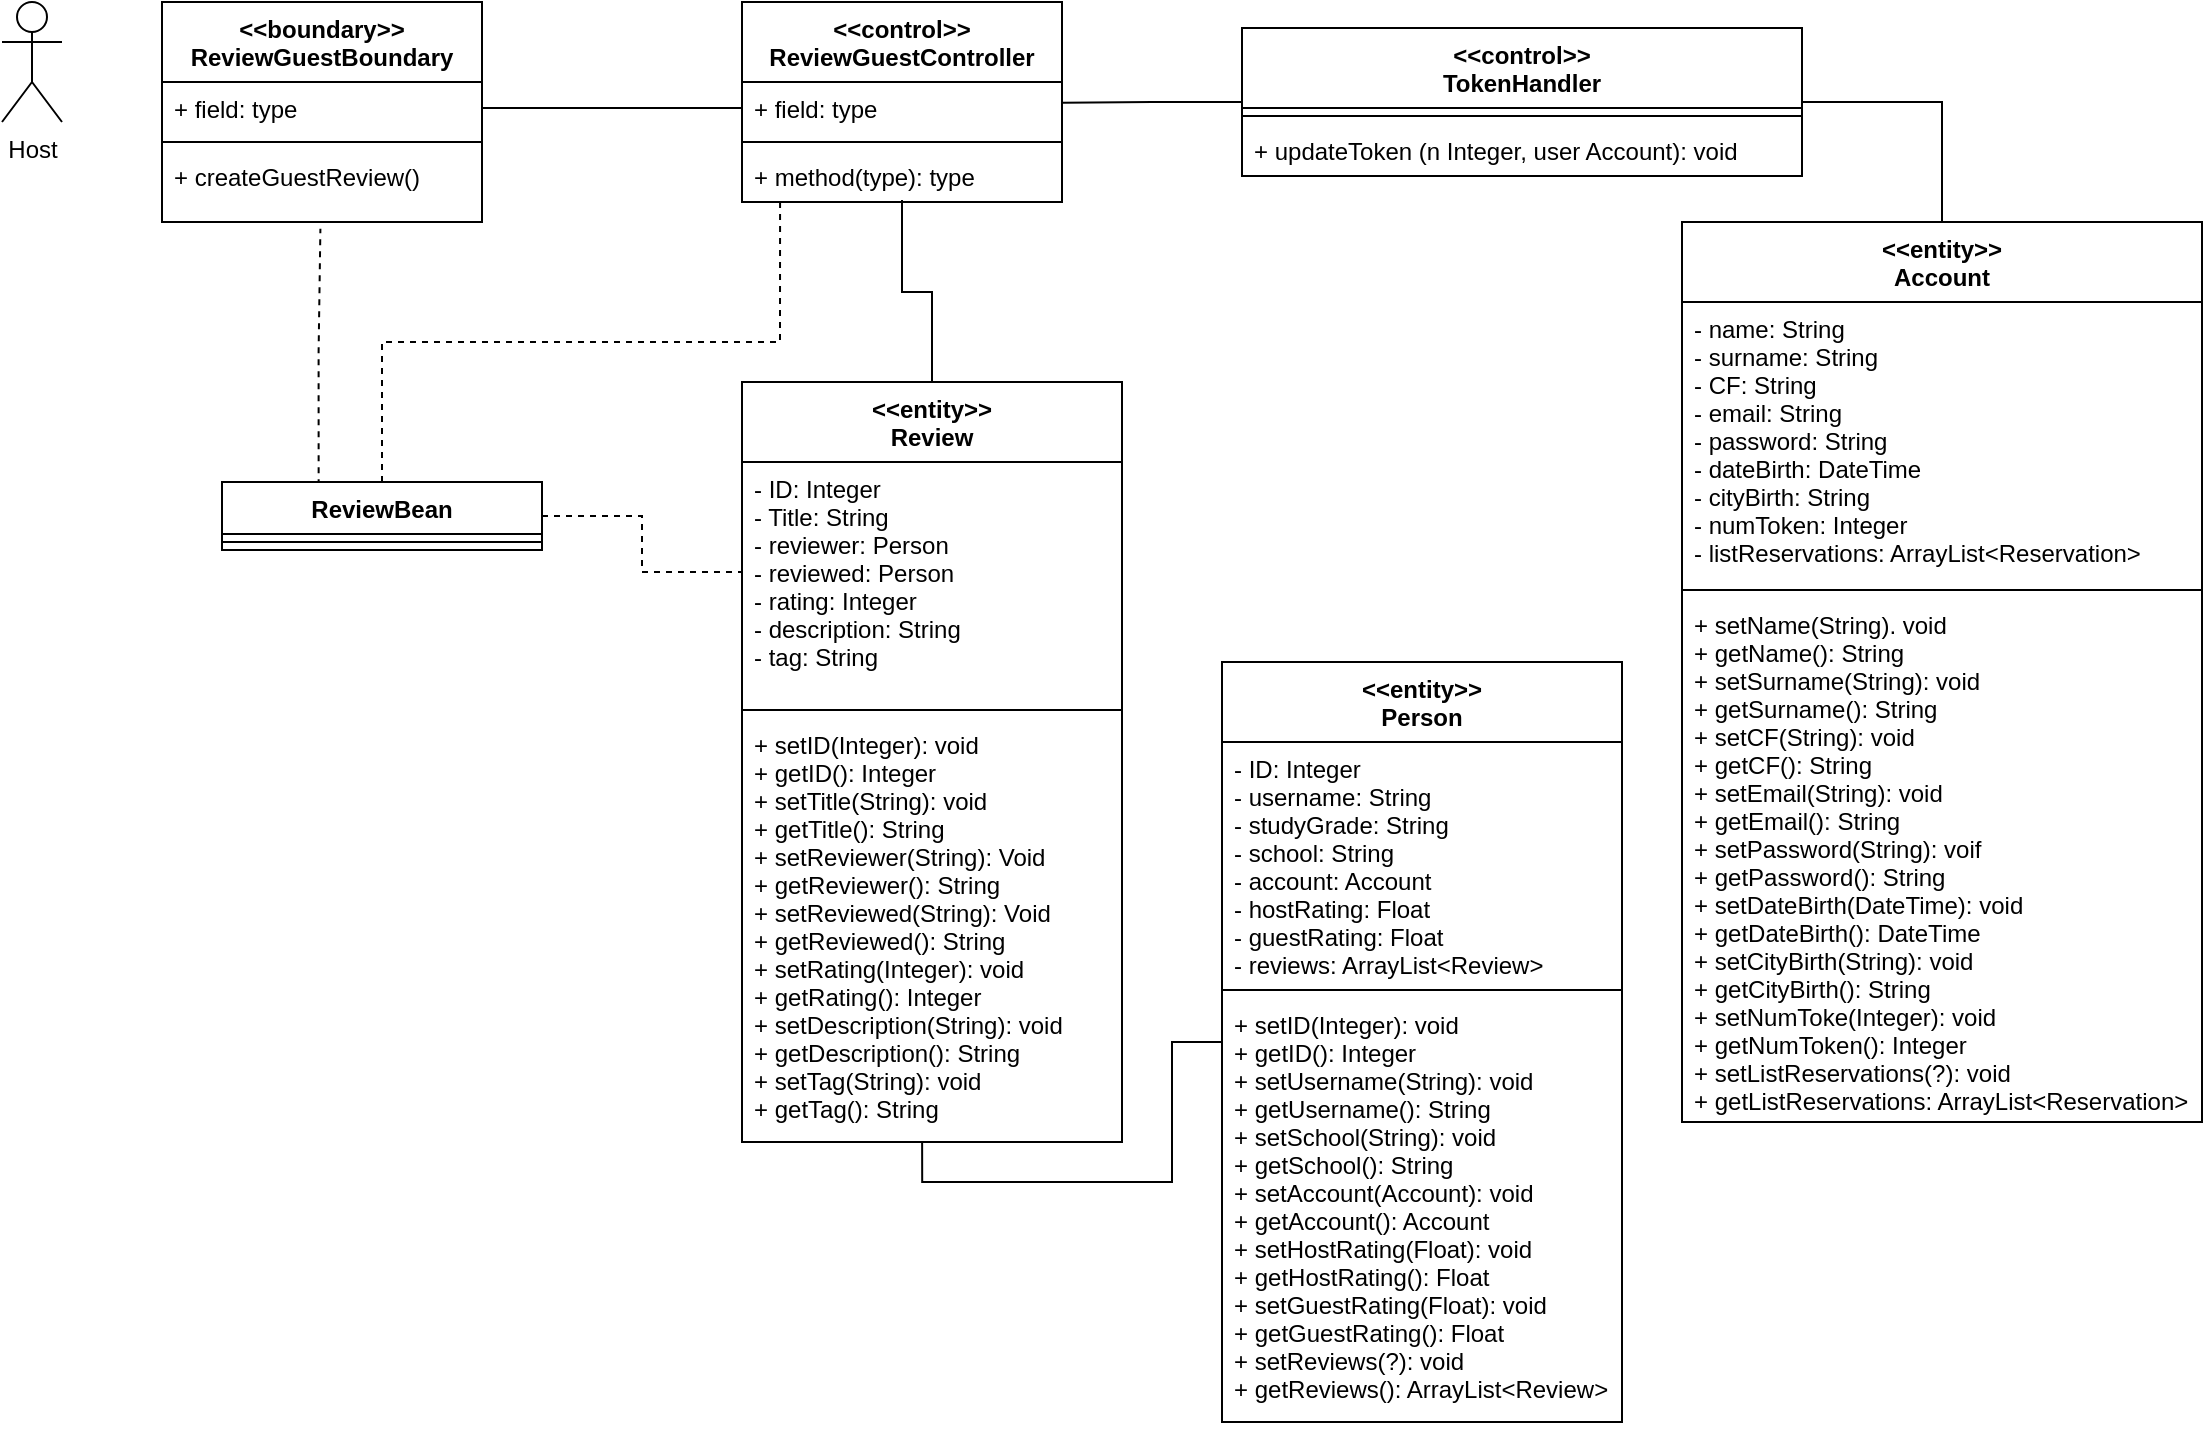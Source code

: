 <mxfile version="14.0.0" type="github">
  <diagram id="09jijmmeEL49xiMSb2o-" name="Page-1">
    <mxGraphModel dx="813" dy="435" grid="1" gridSize="10" guides="1" tooltips="1" connect="1" arrows="1" fold="1" page="1" pageScale="1" pageWidth="1169" pageHeight="827" math="0" shadow="0">
      <root>
        <mxCell id="0" />
        <mxCell id="1" parent="0" />
        <mxCell id="azgZVP3SlxSUQeGXQB0S-8" style="edgeStyle=orthogonalEdgeStyle;rounded=0;orthogonalLoop=1;jettySize=auto;html=1;exitX=0.5;exitY=0;exitDx=0;exitDy=0;entryX=0.119;entryY=1;entryDx=0;entryDy=0;entryPerimeter=0;dashed=1;endArrow=none;endFill=0;" parent="1" source="6y5-j5oU-ejzdj9n5piP-13" target="6y5-j5oU-ejzdj9n5piP-25" edge="1">
          <mxGeometry relative="1" as="geometry" />
        </mxCell>
        <mxCell id="azgZVP3SlxSUQeGXQB0S-10" style="edgeStyle=orthogonalEdgeStyle;rounded=0;orthogonalLoop=1;jettySize=auto;html=1;exitX=1;exitY=0.5;exitDx=0;exitDy=0;entryX=0;entryY=0.25;entryDx=0;entryDy=0;dashed=1;endArrow=none;endFill=0;" parent="1" source="6y5-j5oU-ejzdj9n5piP-13" target="6y5-j5oU-ejzdj9n5piP-26" edge="1">
          <mxGeometry relative="1" as="geometry" />
        </mxCell>
        <mxCell id="tryqEvxCuokcx-yUOfCh-1" style="edgeStyle=orthogonalEdgeStyle;rounded=0;orthogonalLoop=1;jettySize=auto;html=1;entryX=0.495;entryY=1.093;entryDx=0;entryDy=0;entryPerimeter=0;dashed=1;endArrow=none;endFill=0;exitX=0.302;exitY=0.049;exitDx=0;exitDy=0;exitPerimeter=0;" parent="1" source="6y5-j5oU-ejzdj9n5piP-13" target="6y5-j5oU-ejzdj9n5piP-21" edge="1">
          <mxGeometry relative="1" as="geometry">
            <Array as="points">
              <mxPoint x="188" y="225" />
              <mxPoint x="189" y="225" />
            </Array>
          </mxGeometry>
        </mxCell>
        <mxCell id="6y5-j5oU-ejzdj9n5piP-13" value="ReviewBean" style="swimlane;fontStyle=1;align=center;verticalAlign=top;childLayout=stackLayout;horizontal=1;startSize=26;horizontalStack=0;resizeParent=1;resizeParentMax=0;resizeLast=0;collapsible=1;marginBottom=0;" parent="1" vertex="1">
          <mxGeometry x="140" y="290" width="160" height="34" as="geometry" />
        </mxCell>
        <mxCell id="6y5-j5oU-ejzdj9n5piP-15" value="" style="line;strokeWidth=1;fillColor=none;align=left;verticalAlign=middle;spacingTop=-1;spacingLeft=3;spacingRight=3;rotatable=0;labelPosition=right;points=[];portConstraint=eastwest;" parent="6y5-j5oU-ejzdj9n5piP-13" vertex="1">
          <mxGeometry y="26" width="160" height="8" as="geometry" />
        </mxCell>
        <mxCell id="6y5-j5oU-ejzdj9n5piP-17" value="Host" style="shape=umlActor;verticalLabelPosition=bottom;verticalAlign=top;html=1;outlineConnect=0;" parent="1" vertex="1">
          <mxGeometry x="30" y="50" width="30" height="60" as="geometry" />
        </mxCell>
        <mxCell id="6y5-j5oU-ejzdj9n5piP-18" value="&lt;&lt;boundary&gt;&gt;&#xa;ReviewGuestBoundary" style="swimlane;fontStyle=1;align=center;verticalAlign=top;childLayout=stackLayout;horizontal=1;startSize=40;horizontalStack=0;resizeParent=1;resizeParentMax=0;resizeLast=0;collapsible=1;marginBottom=0;" parent="1" vertex="1">
          <mxGeometry x="110" y="50" width="160" height="110" as="geometry" />
        </mxCell>
        <mxCell id="6y5-j5oU-ejzdj9n5piP-19" value="+ field: type" style="text;strokeColor=none;fillColor=none;align=left;verticalAlign=top;spacingLeft=4;spacingRight=4;overflow=hidden;rotatable=0;points=[[0,0.5],[1,0.5]];portConstraint=eastwest;" parent="6y5-j5oU-ejzdj9n5piP-18" vertex="1">
          <mxGeometry y="40" width="160" height="26" as="geometry" />
        </mxCell>
        <mxCell id="6y5-j5oU-ejzdj9n5piP-20" value="" style="line;strokeWidth=1;fillColor=none;align=left;verticalAlign=middle;spacingTop=-1;spacingLeft=3;spacingRight=3;rotatable=0;labelPosition=right;points=[];portConstraint=eastwest;" parent="6y5-j5oU-ejzdj9n5piP-18" vertex="1">
          <mxGeometry y="66" width="160" height="8" as="geometry" />
        </mxCell>
        <mxCell id="6y5-j5oU-ejzdj9n5piP-21" value="+ createGuestReview()" style="text;strokeColor=none;fillColor=none;align=left;verticalAlign=top;spacingLeft=4;spacingRight=4;overflow=hidden;rotatable=0;points=[[0,0.5],[1,0.5]];portConstraint=eastwest;" parent="6y5-j5oU-ejzdj9n5piP-18" vertex="1">
          <mxGeometry y="74" width="160" height="36" as="geometry" />
        </mxCell>
        <mxCell id="6y5-j5oU-ejzdj9n5piP-22" value="&lt;&lt;control&gt;&gt;&#xa;ReviewGuestController" style="swimlane;fontStyle=1;align=center;verticalAlign=top;childLayout=stackLayout;horizontal=1;startSize=40;horizontalStack=0;resizeParent=1;resizeParentMax=0;resizeLast=0;collapsible=1;marginBottom=0;" parent="1" vertex="1">
          <mxGeometry x="400" y="50" width="160" height="100" as="geometry" />
        </mxCell>
        <mxCell id="6y5-j5oU-ejzdj9n5piP-23" value="+ field: type" style="text;strokeColor=none;fillColor=none;align=left;verticalAlign=top;spacingLeft=4;spacingRight=4;overflow=hidden;rotatable=0;points=[[0,0.5],[1,0.5]];portConstraint=eastwest;" parent="6y5-j5oU-ejzdj9n5piP-22" vertex="1">
          <mxGeometry y="40" width="160" height="26" as="geometry" />
        </mxCell>
        <mxCell id="6y5-j5oU-ejzdj9n5piP-24" value="" style="line;strokeWidth=1;fillColor=none;align=left;verticalAlign=middle;spacingTop=-1;spacingLeft=3;spacingRight=3;rotatable=0;labelPosition=right;points=[];portConstraint=eastwest;" parent="6y5-j5oU-ejzdj9n5piP-22" vertex="1">
          <mxGeometry y="66" width="160" height="8" as="geometry" />
        </mxCell>
        <mxCell id="6y5-j5oU-ejzdj9n5piP-25" value="+ method(type): type" style="text;strokeColor=none;fillColor=none;align=left;verticalAlign=top;spacingLeft=4;spacingRight=4;overflow=hidden;rotatable=0;points=[[0,0.5],[1,0.5]];portConstraint=eastwest;" parent="6y5-j5oU-ejzdj9n5piP-22" vertex="1">
          <mxGeometry y="74" width="160" height="26" as="geometry" />
        </mxCell>
        <mxCell id="azgZVP3SlxSUQeGXQB0S-11" style="edgeStyle=orthogonalEdgeStyle;rounded=0;orthogonalLoop=1;jettySize=auto;html=1;entryX=0.5;entryY=0.962;entryDx=0;entryDy=0;entryPerimeter=0;endArrow=none;endFill=0;" parent="1" source="6y5-j5oU-ejzdj9n5piP-26" target="6y5-j5oU-ejzdj9n5piP-25" edge="1">
          <mxGeometry relative="1" as="geometry" />
        </mxCell>
        <mxCell id="6y5-j5oU-ejzdj9n5piP-26" value="&lt;&lt;entity&gt;&gt;&#xa;Review" style="swimlane;fontStyle=1;align=center;verticalAlign=top;childLayout=stackLayout;horizontal=1;startSize=40;horizontalStack=0;resizeParent=1;resizeParentMax=0;resizeLast=0;collapsible=1;marginBottom=0;" parent="1" vertex="1">
          <mxGeometry x="400" y="240" width="190" height="380" as="geometry" />
        </mxCell>
        <mxCell id="6y5-j5oU-ejzdj9n5piP-27" value="- ID: Integer&#xa;- Title: String&#xa;- reviewer: Person&#xa;- reviewed: Person&#xa;- rating: Integer&#xa;- description: String&#xa;- tag: String" style="text;strokeColor=none;fillColor=none;align=left;verticalAlign=top;spacingLeft=4;spacingRight=4;overflow=hidden;rotatable=0;points=[[0,0.5],[1,0.5]];portConstraint=eastwest;" parent="6y5-j5oU-ejzdj9n5piP-26" vertex="1">
          <mxGeometry y="40" width="190" height="120" as="geometry" />
        </mxCell>
        <mxCell id="6y5-j5oU-ejzdj9n5piP-28" value="" style="line;strokeWidth=1;fillColor=none;align=left;verticalAlign=middle;spacingTop=-1;spacingLeft=3;spacingRight=3;rotatable=0;labelPosition=right;points=[];portConstraint=eastwest;" parent="6y5-j5oU-ejzdj9n5piP-26" vertex="1">
          <mxGeometry y="160" width="190" height="8" as="geometry" />
        </mxCell>
        <mxCell id="6y5-j5oU-ejzdj9n5piP-29" value="+ setID(Integer): void&#xa;+ getID(): Integer&#xa;+ setTitle(String): void&#xa;+ getTitle(): String&#xa;+ setReviewer(String): Void&#xa;+ getReviewer(): String&#xa;+ setReviewed(String): Void&#xa;+ getReviewed(): String&#xa;+ setRating(Integer): void&#xa;+ getRating(): Integer&#xa;+ setDescription(String): void&#xa;+ getDescription(): String&#xa;+ setTag(String): void&#xa;+ getTag(): String " style="text;strokeColor=none;fillColor=none;align=left;verticalAlign=top;spacingLeft=4;spacingRight=4;overflow=hidden;rotatable=0;points=[[0,0.5],[1,0.5]];portConstraint=eastwest;" parent="6y5-j5oU-ejzdj9n5piP-26" vertex="1">
          <mxGeometry y="168" width="190" height="212" as="geometry" />
        </mxCell>
        <mxCell id="6y5-j5oU-ejzdj9n5piP-34" style="edgeStyle=orthogonalEdgeStyle;rounded=0;orthogonalLoop=1;jettySize=auto;html=1;exitX=1;exitY=0.5;exitDx=0;exitDy=0;entryX=0;entryY=0.5;entryDx=0;entryDy=0;endArrow=none;endFill=0;" parent="1" source="6y5-j5oU-ejzdj9n5piP-19" target="6y5-j5oU-ejzdj9n5piP-23" edge="1">
          <mxGeometry relative="1" as="geometry" />
        </mxCell>
        <mxCell id="ZXi7v5mZqudAjZinb70H-20" style="edgeStyle=orthogonalEdgeStyle;rounded=0;orthogonalLoop=1;jettySize=auto;html=1;entryX=0.474;entryY=1;entryDx=0;entryDy=0;entryPerimeter=0;endArrow=none;endFill=0;" edge="1" parent="1" source="ZXi7v5mZqudAjZinb70H-1" target="6y5-j5oU-ejzdj9n5piP-29">
          <mxGeometry relative="1" as="geometry" />
        </mxCell>
        <mxCell id="ZXi7v5mZqudAjZinb70H-1" value="&lt;&lt;entity&gt;&gt;&#xa;Person" style="swimlane;fontStyle=1;align=center;verticalAlign=top;childLayout=stackLayout;horizontal=1;startSize=40;horizontalStack=0;resizeParent=1;resizeParentMax=0;resizeLast=0;collapsible=1;marginBottom=0;" vertex="1" parent="1">
          <mxGeometry x="640" y="380" width="200" height="380" as="geometry" />
        </mxCell>
        <mxCell id="ZXi7v5mZqudAjZinb70H-2" value="- ID: Integer&#xa;- username: String&#xa;- studyGrade: String&#xa;- school: String&#xa;- account: Account&#xa;- hostRating: Float&#xa;- guestRating: Float&#xa;- reviews: ArrayList&lt;Review&gt;" style="text;strokeColor=none;fillColor=none;align=left;verticalAlign=top;spacingLeft=4;spacingRight=4;overflow=hidden;rotatable=0;points=[[0,0.5],[1,0.5]];portConstraint=eastwest;" vertex="1" parent="ZXi7v5mZqudAjZinb70H-1">
          <mxGeometry y="40" width="200" height="120" as="geometry" />
        </mxCell>
        <mxCell id="ZXi7v5mZqudAjZinb70H-3" value="" style="line;strokeWidth=1;fillColor=none;align=left;verticalAlign=middle;spacingTop=-1;spacingLeft=3;spacingRight=3;rotatable=0;labelPosition=right;points=[];portConstraint=eastwest;" vertex="1" parent="ZXi7v5mZqudAjZinb70H-1">
          <mxGeometry y="160" width="200" height="8" as="geometry" />
        </mxCell>
        <mxCell id="ZXi7v5mZqudAjZinb70H-4" value="+ setID(Integer): void&#xa;+ getID(): Integer&#xa;+ setUsername(String): void&#xa;+ getUsername(): String&#xa;+ setSchool(String): void&#xa;+ getSchool(): String&#xa;+ setAccount(Account): void&#xa;+ getAccount(): Account&#xa;+ setHostRating(Float): void&#xa;+ getHostRating(): Float&#xa;+ setGuestRating(Float): void&#xa;+ getGuestRating(): Float&#xa;+ setReviews(?): void&#xa;+ getReviews(): ArrayList&lt;Review&gt;" style="text;strokeColor=none;fillColor=none;align=left;verticalAlign=top;spacingLeft=4;spacingRight=4;overflow=hidden;rotatable=0;points=[[0,0.5],[1,0.5]];portConstraint=eastwest;" vertex="1" parent="ZXi7v5mZqudAjZinb70H-1">
          <mxGeometry y="168" width="200" height="212" as="geometry" />
        </mxCell>
        <mxCell id="ZXi7v5mZqudAjZinb70H-19" style="edgeStyle=orthogonalEdgeStyle;rounded=0;orthogonalLoop=1;jettySize=auto;html=1;entryX=1;entryY=0.5;entryDx=0;entryDy=0;endArrow=none;endFill=0;" edge="1" parent="1" source="ZXi7v5mZqudAjZinb70H-7" target="ZXi7v5mZqudAjZinb70H-12">
          <mxGeometry relative="1" as="geometry" />
        </mxCell>
        <mxCell id="ZXi7v5mZqudAjZinb70H-7" value="&lt;&lt;entity&gt;&gt;&#xa;Account" style="swimlane;fontStyle=1;align=center;verticalAlign=top;childLayout=stackLayout;horizontal=1;startSize=40;horizontalStack=0;resizeParent=1;resizeParentMax=0;resizeLast=0;collapsible=1;marginBottom=0;" vertex="1" parent="1">
          <mxGeometry x="870" y="160" width="260" height="450" as="geometry" />
        </mxCell>
        <mxCell id="ZXi7v5mZqudAjZinb70H-8" value="- name: String&#xa;- surname: String&#xa;- CF: String&#xa;- email: String&#xa;- password: String&#xa;- dateBirth: DateTime&#xa;- cityBirth: String&#xa;- numToken: Integer&#xa;- listReservations: ArrayList&lt;Reservation&gt;" style="text;strokeColor=none;fillColor=none;align=left;verticalAlign=top;spacingLeft=4;spacingRight=4;overflow=hidden;rotatable=0;points=[[0,0.5],[1,0.5]];portConstraint=eastwest;" vertex="1" parent="ZXi7v5mZqudAjZinb70H-7">
          <mxGeometry y="40" width="260" height="140" as="geometry" />
        </mxCell>
        <mxCell id="ZXi7v5mZqudAjZinb70H-9" value="" style="line;strokeWidth=1;fillColor=none;align=left;verticalAlign=middle;spacingTop=-1;spacingLeft=3;spacingRight=3;rotatable=0;labelPosition=right;points=[];portConstraint=eastwest;" vertex="1" parent="ZXi7v5mZqudAjZinb70H-7">
          <mxGeometry y="180" width="260" height="8" as="geometry" />
        </mxCell>
        <mxCell id="ZXi7v5mZqudAjZinb70H-10" value="+ setName(String). void&#xa;+ getName(): String&#xa;+ setSurname(String): void&#xa;+ getSurname(): String&#xa;+ setCF(String): void&#xa;+ getCF(): String&#xa;+ setEmail(String): void&#xa;+ getEmail(): String&#xa;+ setPassword(String): voif&#xa;+ getPassword(): String&#xa;+ setDateBirth(DateTime): void&#xa;+ getDateBirth(): DateTime&#xa;+ setCityBirth(String): void&#xa;+ getCityBirth(): String&#xa;+ setNumToke(Integer): void&#xa;+ getNumToken(): Integer&#xa;+ setListReservations(?): void&#xa;+ getListReservations: ArrayList&lt;Reservation&gt;&#xa;&#xa;" style="text;strokeColor=none;fillColor=none;align=left;verticalAlign=top;spacingLeft=4;spacingRight=4;overflow=hidden;rotatable=0;points=[[0,0.5],[1,0.5]];portConstraint=eastwest;" vertex="1" parent="ZXi7v5mZqudAjZinb70H-7">
          <mxGeometry y="188" width="260" height="262" as="geometry" />
        </mxCell>
        <mxCell id="ZXi7v5mZqudAjZinb70H-16" style="edgeStyle=orthogonalEdgeStyle;rounded=0;orthogonalLoop=1;jettySize=auto;html=1;entryX=1.001;entryY=0.397;entryDx=0;entryDy=0;entryPerimeter=0;endArrow=none;endFill=0;" edge="1" parent="1" source="ZXi7v5mZqudAjZinb70H-12" target="6y5-j5oU-ejzdj9n5piP-23">
          <mxGeometry relative="1" as="geometry" />
        </mxCell>
        <mxCell id="ZXi7v5mZqudAjZinb70H-12" value="&lt;&lt;control&gt;&gt;&#xa;TokenHandler" style="swimlane;fontStyle=1;align=center;verticalAlign=top;childLayout=stackLayout;horizontal=1;startSize=40;horizontalStack=0;resizeParent=1;resizeParentMax=0;resizeLast=0;collapsible=1;marginBottom=0;" vertex="1" parent="1">
          <mxGeometry x="650" y="63" width="280" height="74" as="geometry" />
        </mxCell>
        <mxCell id="ZXi7v5mZqudAjZinb70H-13" value="" style="line;strokeWidth=1;fillColor=none;align=left;verticalAlign=middle;spacingTop=-1;spacingLeft=3;spacingRight=3;rotatable=0;labelPosition=right;points=[];portConstraint=eastwest;" vertex="1" parent="ZXi7v5mZqudAjZinb70H-12">
          <mxGeometry y="40" width="280" height="8" as="geometry" />
        </mxCell>
        <mxCell id="ZXi7v5mZqudAjZinb70H-14" value="+ updateToken (n Integer, user Account): void&#xa;" style="text;strokeColor=none;fillColor=none;align=left;verticalAlign=top;spacingLeft=4;spacingRight=4;overflow=hidden;rotatable=0;points=[[0,0.5],[1,0.5]];portConstraint=eastwest;" vertex="1" parent="ZXi7v5mZqudAjZinb70H-12">
          <mxGeometry y="48" width="280" height="26" as="geometry" />
        </mxCell>
      </root>
    </mxGraphModel>
  </diagram>
</mxfile>

